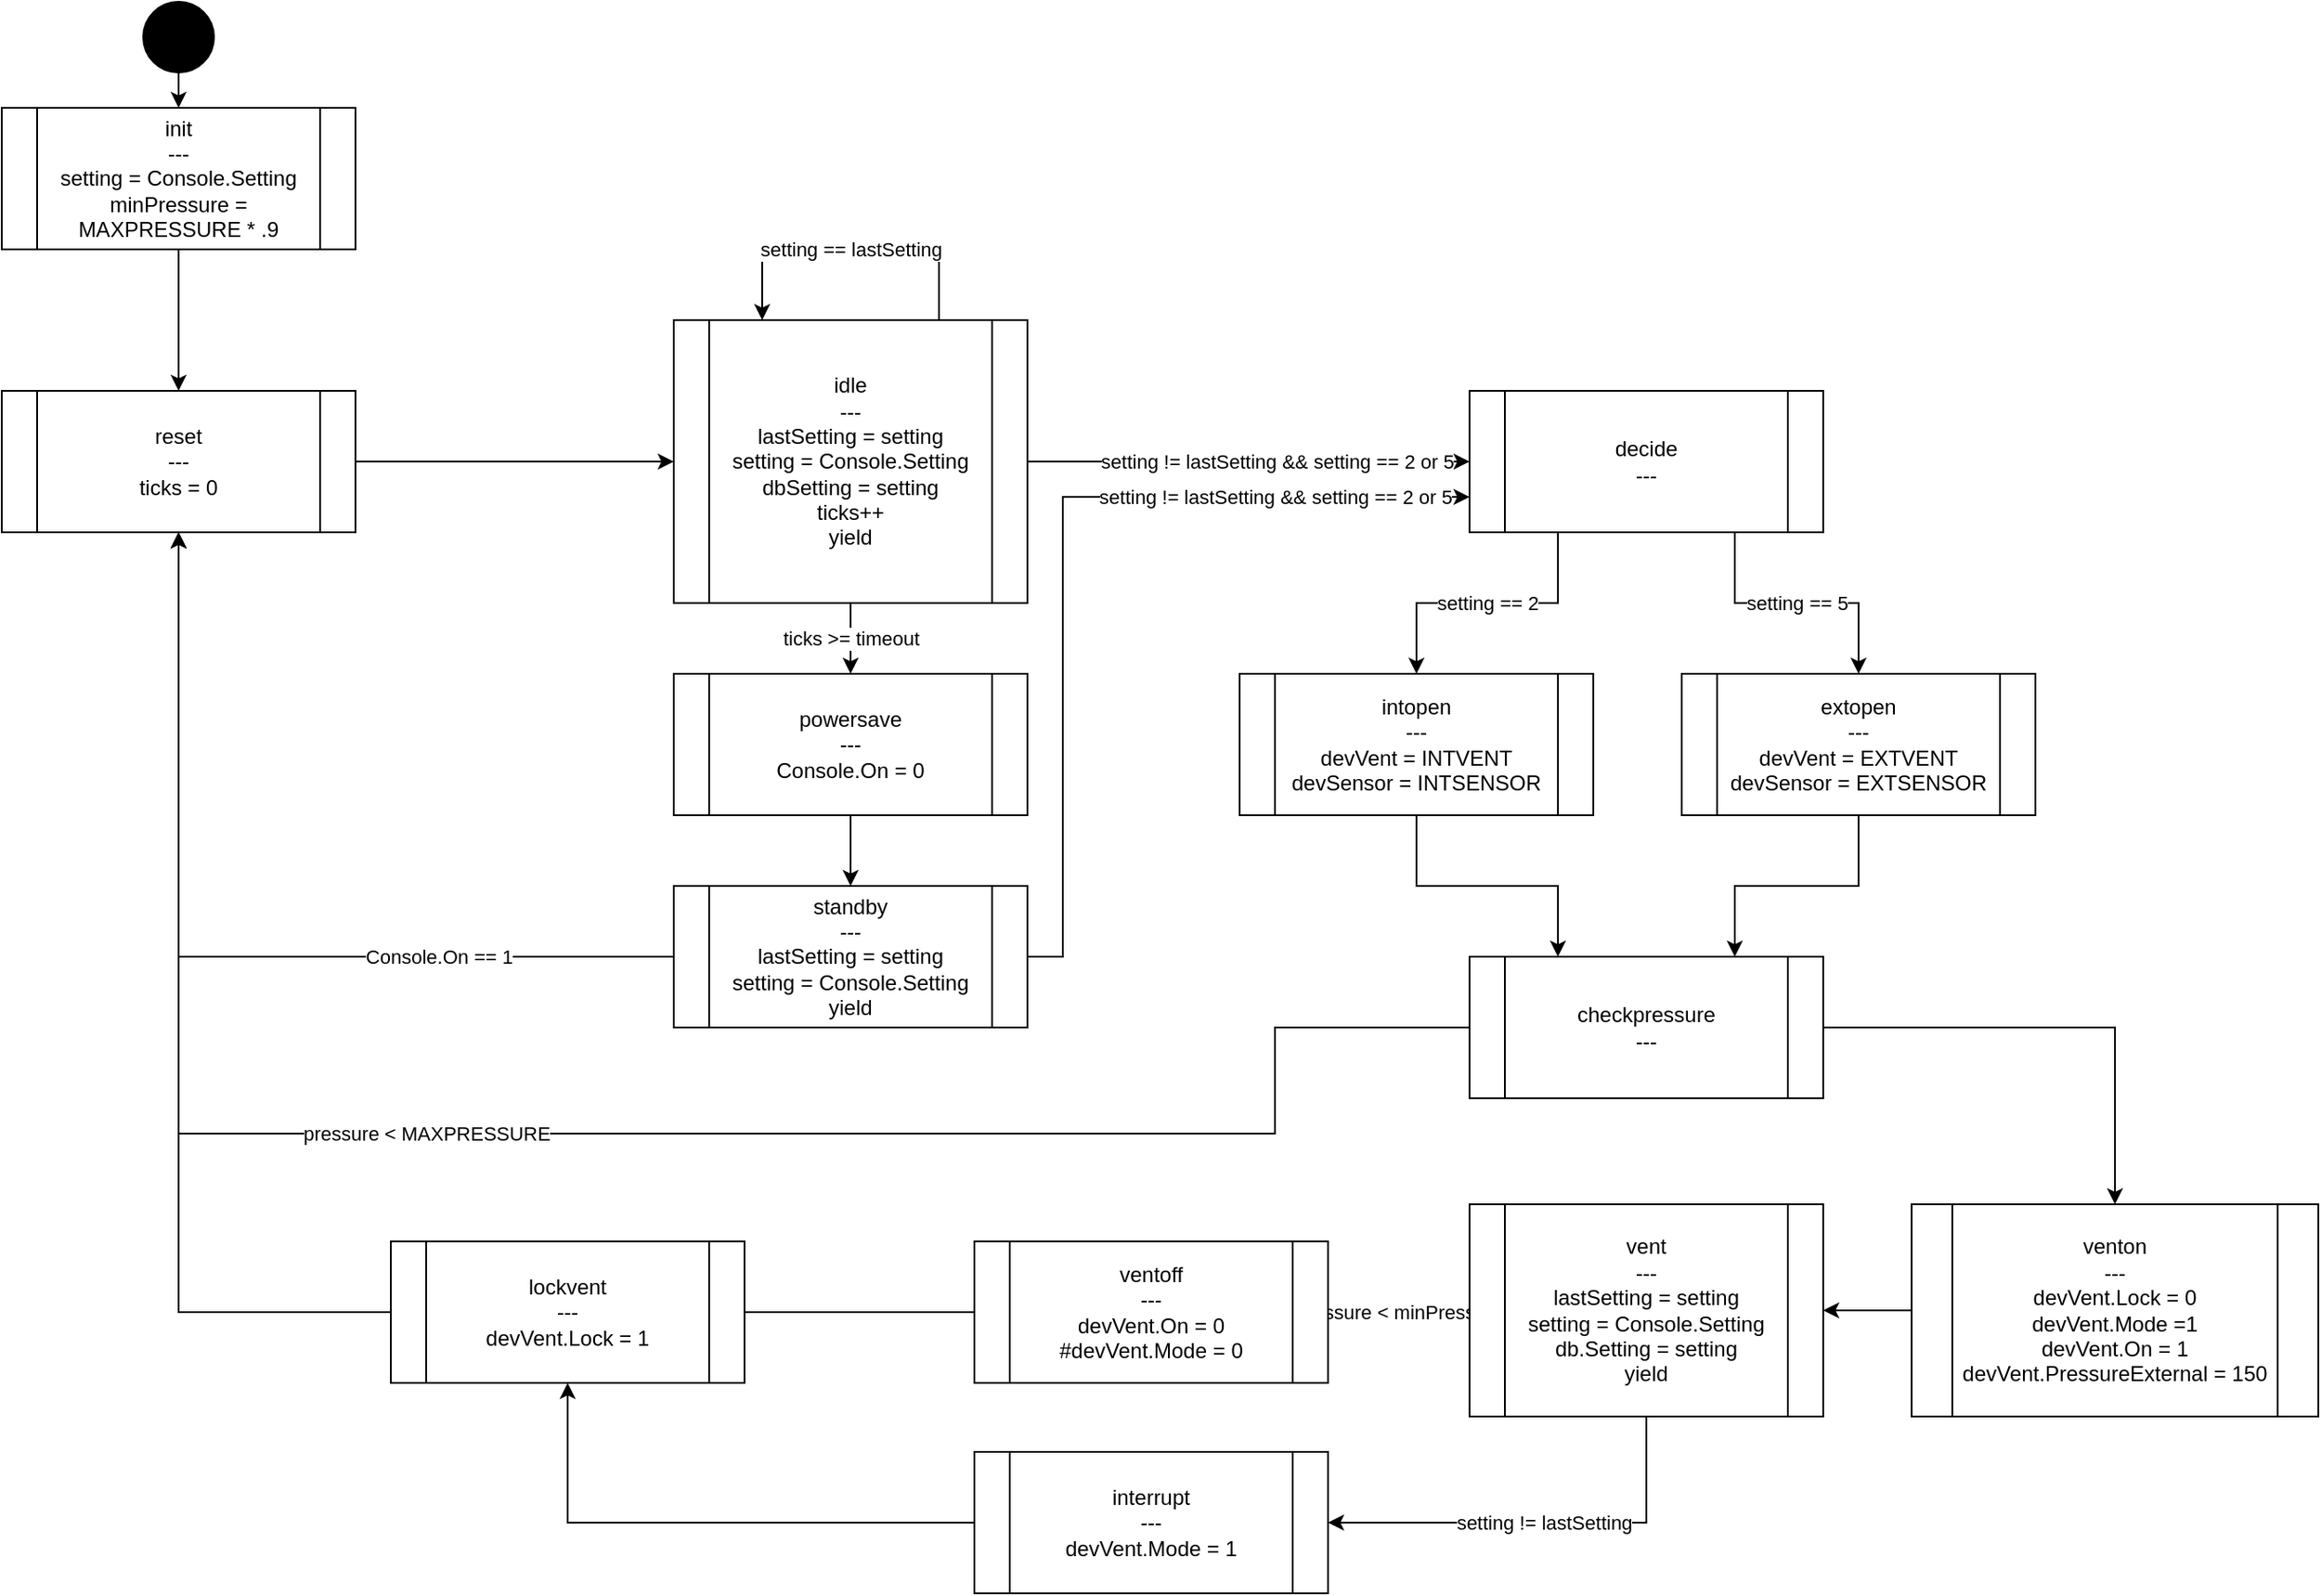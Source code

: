 <mxfile version="17.4.2" type="device"><diagram id="WjzMCz5cW0PldS_9bLKK" name="Page-1"><mxGraphModel dx="1422" dy="865" grid="1" gridSize="20" guides="1" tooltips="1" connect="1" arrows="1" fold="1" page="1" pageScale="1" pageWidth="850" pageHeight="1100" math="0" shadow="0"><root><mxCell id="0"/><mxCell id="1" parent="0"/><mxCell id="rk5oXhjm5HisSccfo7RU-9" value="ticks &amp;gt;= timeout" style="edgeStyle=orthogonalEdgeStyle;rounded=0;orthogonalLoop=1;jettySize=auto;html=1;entryX=0.5;entryY=0;entryDx=0;entryDy=0;horizontal=1;exitX=0.5;exitY=1;exitDx=0;exitDy=0;" parent="1" source="rk5oXhjm5HisSccfo7RU-2" target="rk5oXhjm5HisSccfo7RU-7" edge="1"><mxGeometry relative="1" as="geometry"><mxPoint x="600" y="400" as="sourcePoint"/></mxGeometry></mxCell><mxCell id="jqnOy9VGXWSSoWR_YB4v-8" style="edgeStyle=orthogonalEdgeStyle;rounded=0;orthogonalLoop=1;jettySize=auto;html=1;entryX=0;entryY=0.5;entryDx=0;entryDy=0;" edge="1" parent="1" source="rk5oXhjm5HisSccfo7RU-2" target="jqnOy9VGXWSSoWR_YB4v-7"><mxGeometry relative="1" as="geometry"/></mxCell><mxCell id="jqnOy9VGXWSSoWR_YB4v-9" value="setting != lastSetting &amp;amp;&amp;amp; setting == 2 or 5" style="edgeLabel;html=1;align=center;verticalAlign=middle;resizable=0;points=[];" vertex="1" connectable="0" parent="jqnOy9VGXWSSoWR_YB4v-8"><mxGeometry x="-0.317" y="-1" relative="1" as="geometry"><mxPoint x="55" y="-1" as="offset"/></mxGeometry></mxCell><mxCell id="rk5oXhjm5HisSccfo7RU-2" value="idle&lt;br&gt;---&lt;br&gt;lastSetting = setting&lt;br&gt;setting = Console.Setting&lt;br&gt;dbSetting = setting&lt;br&gt;ticks++&lt;br&gt;yield" style="shape=process;whiteSpace=wrap;html=1;backgroundOutline=1;" parent="1" vertex="1"><mxGeometry x="460" y="200" width="200" height="160" as="geometry"/></mxCell><mxCell id="jqnOy9VGXWSSoWR_YB4v-13" style="edgeStyle=orthogonalEdgeStyle;rounded=0;orthogonalLoop=1;jettySize=auto;html=1;entryX=0.25;entryY=0;entryDx=0;entryDy=0;" edge="1" parent="1" source="rk5oXhjm5HisSccfo7RU-4" target="jqnOy9VGXWSSoWR_YB4v-15"><mxGeometry relative="1" as="geometry"/></mxCell><mxCell id="rk5oXhjm5HisSccfo7RU-4" value="intopen&lt;br&gt;---&lt;br&gt;devVent = INTVENT&lt;br&gt;devSensor = INTSENSOR" style="shape=process;whiteSpace=wrap;html=1;backgroundOutline=1;" parent="1" vertex="1"><mxGeometry x="780" y="400" width="200" height="80" as="geometry"/></mxCell><mxCell id="rk5oXhjm5HisSccfo7RU-10" value="Console.On == 1" style="edgeStyle=orthogonalEdgeStyle;rounded=0;orthogonalLoop=1;jettySize=auto;html=1;exitX=0;exitY=0.5;exitDx=0;exitDy=0;horizontal=1;entryX=0.5;entryY=1;entryDx=0;entryDy=0;" parent="1" source="rk5oXhjm5HisSccfo7RU-28" target="jqnOy9VGXWSSoWR_YB4v-4" edge="1"><mxGeometry x="-0.489" relative="1" as="geometry"><mxPoint x="260" y="400" as="targetPoint"/><mxPoint as="offset"/></mxGeometry></mxCell><mxCell id="rk5oXhjm5HisSccfo7RU-29" style="edgeStyle=orthogonalEdgeStyle;rounded=0;orthogonalLoop=1;jettySize=auto;html=1;exitX=0.5;exitY=1;exitDx=0;exitDy=0;entryX=0.5;entryY=0;entryDx=0;entryDy=0;" parent="1" source="rk5oXhjm5HisSccfo7RU-7" target="rk5oXhjm5HisSccfo7RU-28" edge="1"><mxGeometry relative="1" as="geometry"/></mxCell><mxCell id="rk5oXhjm5HisSccfo7RU-7" value="powersave&lt;br&gt;---&lt;br&gt;Console.On = 0" style="shape=process;whiteSpace=wrap;html=1;backgroundOutline=1;" parent="1" vertex="1"><mxGeometry x="460" y="400" width="200" height="80" as="geometry"/></mxCell><mxCell id="jqnOy9VGXWSSoWR_YB4v-14" style="edgeStyle=orthogonalEdgeStyle;rounded=0;orthogonalLoop=1;jettySize=auto;html=1;entryX=0.75;entryY=0;entryDx=0;entryDy=0;" edge="1" parent="1" source="rk5oXhjm5HisSccfo7RU-11" target="jqnOy9VGXWSSoWR_YB4v-15"><mxGeometry relative="1" as="geometry"/></mxCell><mxCell id="rk5oXhjm5HisSccfo7RU-11" value="extopen&lt;br&gt;---&lt;br&gt;devVent = EXTVENT&lt;br&gt;devSensor = EXTSENSOR" style="shape=process;whiteSpace=wrap;html=1;backgroundOutline=1;" parent="1" vertex="1"><mxGeometry x="1030" y="400" width="200" height="80" as="geometry"/></mxCell><mxCell id="rk5oXhjm5HisSccfo7RU-17" value="pressure &amp;lt; minPressure" style="edgeStyle=orthogonalEdgeStyle;rounded=0;orthogonalLoop=1;jettySize=auto;html=1;exitX=0;exitY=0.5;exitDx=0;exitDy=0;entryX=1;entryY=0.5;entryDx=0;entryDy=0;" parent="1" source="rk5oXhjm5HisSccfo7RU-15" target="rk5oXhjm5HisSccfo7RU-26" edge="1"><mxGeometry relative="1" as="geometry"><mxPoint x="775" y="910" as="targetPoint"/></mxGeometry></mxCell><mxCell id="jqnOy9VGXWSSoWR_YB4v-17" value="setting != lastSetting" style="edgeStyle=orthogonalEdgeStyle;rounded=0;orthogonalLoop=1;jettySize=auto;html=1;entryX=1;entryY=0.5;entryDx=0;entryDy=0;exitX=0.5;exitY=1;exitDx=0;exitDy=0;" edge="1" parent="1" source="rk5oXhjm5HisSccfo7RU-15" target="jqnOy9VGXWSSoWR_YB4v-26"><mxGeometry x="-0.013" relative="1" as="geometry"><Array as="points"><mxPoint x="1010" y="880"/></Array><mxPoint as="offset"/></mxGeometry></mxCell><mxCell id="rk5oXhjm5HisSccfo7RU-15" value="vent&lt;br&gt;---&lt;br&gt;lastSetting = setting&lt;br&gt;setting = Console.Setting&lt;br&gt;db.Setting = setting&lt;br&gt;yield" style="shape=process;whiteSpace=wrap;html=1;backgroundOutline=1;" parent="1" vertex="1"><mxGeometry x="910" y="700" width="200" height="120" as="geometry"/></mxCell><mxCell id="rk5oXhjm5HisSccfo7RU-20" style="edgeStyle=orthogonalEdgeStyle;rounded=0;orthogonalLoop=1;jettySize=auto;html=1;entryX=0;entryY=0.5;entryDx=0;entryDy=0;sketch=0;exitX=1;exitY=0.5;exitDx=0;exitDy=0;" parent="1" source="jqnOy9VGXWSSoWR_YB4v-4" target="rk5oXhjm5HisSccfo7RU-2" edge="1"><mxGeometry relative="1" as="geometry"><mxPoint x="320" y="300" as="sourcePoint"/></mxGeometry></mxCell><mxCell id="jqnOy9VGXWSSoWR_YB4v-2" style="edgeStyle=orthogonalEdgeStyle;rounded=0;orthogonalLoop=1;jettySize=auto;html=1;exitX=0.5;exitY=1;exitDx=0;exitDy=0;entryX=0.5;entryY=0;entryDx=0;entryDy=0;" edge="1" parent="1" source="rk5oXhjm5HisSccfo7RU-21" target="jqnOy9VGXWSSoWR_YB4v-1"><mxGeometry relative="1" as="geometry"/></mxCell><mxCell id="rk5oXhjm5HisSccfo7RU-21" value="" style="ellipse;whiteSpace=wrap;html=1;aspect=fixed;fillColor=#000000;" parent="1" vertex="1"><mxGeometry x="160" y="20" width="40" height="40" as="geometry"/></mxCell><mxCell id="rk5oXhjm5HisSccfo7RU-27" style="edgeStyle=orthogonalEdgeStyle;rounded=0;orthogonalLoop=1;jettySize=auto;html=1;exitX=0;exitY=0.5;exitDx=0;exitDy=0;entryX=0.5;entryY=1;entryDx=0;entryDy=0;" parent="1" source="rk5oXhjm5HisSccfo7RU-26" target="jqnOy9VGXWSSoWR_YB4v-4" edge="1"><mxGeometry relative="1" as="geometry"><mxPoint x="200" y="400" as="targetPoint"/></mxGeometry></mxCell><mxCell id="rk5oXhjm5HisSccfo7RU-26" value="ventoff&lt;br&gt;---&lt;br&gt;devVent.On = 0&lt;br&gt;#devVent.Mode = 0" style="shape=process;whiteSpace=wrap;html=1;backgroundOutline=1;" parent="1" vertex="1"><mxGeometry x="630" y="721" width="200" height="80" as="geometry"/></mxCell><mxCell id="jqnOy9VGXWSSoWR_YB4v-10" value="setting != lastSetting &amp;amp;&amp;amp; setting == 2 or 5" style="edgeStyle=orthogonalEdgeStyle;rounded=0;orthogonalLoop=1;jettySize=auto;html=1;entryX=0;entryY=0.75;entryDx=0;entryDy=0;" edge="1" parent="1" source="rk5oXhjm5HisSccfo7RU-28" target="jqnOy9VGXWSSoWR_YB4v-7"><mxGeometry x="0.569" relative="1" as="geometry"><Array as="points"><mxPoint x="680" y="560"/><mxPoint x="680" y="300"/></Array><mxPoint as="offset"/></mxGeometry></mxCell><mxCell id="rk5oXhjm5HisSccfo7RU-28" value="standby&lt;br&gt;---&lt;br&gt;lastSetting = setting&lt;br&gt;setting = Console.Setting&lt;br&gt;yield" style="shape=process;whiteSpace=wrap;html=1;backgroundOutline=1;" parent="1" vertex="1"><mxGeometry x="460" y="520" width="200" height="80" as="geometry"/></mxCell><mxCell id="jqnOy9VGXWSSoWR_YB4v-3" style="edgeStyle=orthogonalEdgeStyle;rounded=0;orthogonalLoop=1;jettySize=auto;html=1;exitX=0.5;exitY=1;exitDx=0;exitDy=0;entryX=0.5;entryY=0;entryDx=0;entryDy=0;" edge="1" parent="1" source="jqnOy9VGXWSSoWR_YB4v-1" target="jqnOy9VGXWSSoWR_YB4v-4"><mxGeometry relative="1" as="geometry"><mxPoint x="200" y="240" as="targetPoint"/></mxGeometry></mxCell><mxCell id="jqnOy9VGXWSSoWR_YB4v-1" value="init&lt;br&gt;---&lt;br&gt;setting = Console.Setting&lt;br&gt;minPressure = MAXPRESSURE * .9" style="shape=process;whiteSpace=wrap;html=1;backgroundOutline=1;" vertex="1" parent="1"><mxGeometry x="80" y="80" width="200" height="80" as="geometry"/></mxCell><mxCell id="jqnOy9VGXWSSoWR_YB4v-4" value="reset&lt;br&gt;---&lt;br&gt;ticks = 0" style="shape=process;whiteSpace=wrap;html=1;backgroundOutline=1;" vertex="1" parent="1"><mxGeometry x="80" y="240" width="200" height="80" as="geometry"/></mxCell><mxCell id="jqnOy9VGXWSSoWR_YB4v-6" value="setting == lastSetting" style="edgeStyle=orthogonalEdgeStyle;rounded=0;orthogonalLoop=1;jettySize=auto;html=1;exitX=0.75;exitY=0;exitDx=0;exitDy=0;entryX=0.25;entryY=0;entryDx=0;entryDy=0;" edge="1" parent="1" source="rk5oXhjm5HisSccfo7RU-2" target="rk5oXhjm5HisSccfo7RU-2"><mxGeometry relative="1" as="geometry"><Array as="points"><mxPoint x="610" y="160"/><mxPoint x="510" y="160"/></Array><mxPoint as="offset"/></mxGeometry></mxCell><mxCell id="jqnOy9VGXWSSoWR_YB4v-11" value="setting == 2" style="edgeStyle=orthogonalEdgeStyle;rounded=0;orthogonalLoop=1;jettySize=auto;html=1;exitX=0.25;exitY=1;exitDx=0;exitDy=0;entryX=0.5;entryY=0;entryDx=0;entryDy=0;" edge="1" parent="1" source="jqnOy9VGXWSSoWR_YB4v-7" target="rk5oXhjm5HisSccfo7RU-4"><mxGeometry relative="1" as="geometry"/></mxCell><mxCell id="jqnOy9VGXWSSoWR_YB4v-12" value="setting == 5" style="edgeStyle=orthogonalEdgeStyle;rounded=0;orthogonalLoop=1;jettySize=auto;html=1;exitX=0.75;exitY=1;exitDx=0;exitDy=0;entryX=0.5;entryY=0;entryDx=0;entryDy=0;" edge="1" parent="1" source="jqnOy9VGXWSSoWR_YB4v-7" target="rk5oXhjm5HisSccfo7RU-11"><mxGeometry relative="1" as="geometry"/></mxCell><mxCell id="jqnOy9VGXWSSoWR_YB4v-7" value="decide&lt;br&gt;---" style="shape=process;whiteSpace=wrap;html=1;backgroundOutline=1;" vertex="1" parent="1"><mxGeometry x="910" y="240" width="200" height="80" as="geometry"/></mxCell><mxCell id="jqnOy9VGXWSSoWR_YB4v-16" value="pressure &amp;lt; MAXPRESSURE" style="edgeStyle=orthogonalEdgeStyle;rounded=0;orthogonalLoop=1;jettySize=auto;html=1;exitX=0;exitY=0.5;exitDx=0;exitDy=0;" edge="1" parent="1" source="jqnOy9VGXWSSoWR_YB4v-15"><mxGeometry x="0.15" relative="1" as="geometry"><mxPoint x="180" y="320" as="targetPoint"/><Array as="points"><mxPoint x="800" y="600"/><mxPoint x="800" y="660"/><mxPoint x="180" y="660"/></Array><mxPoint as="offset"/></mxGeometry></mxCell><mxCell id="jqnOy9VGXWSSoWR_YB4v-20" style="edgeStyle=orthogonalEdgeStyle;rounded=0;orthogonalLoop=1;jettySize=auto;html=1;entryX=0.5;entryY=0;entryDx=0;entryDy=0;" edge="1" parent="1" source="jqnOy9VGXWSSoWR_YB4v-15" target="jqnOy9VGXWSSoWR_YB4v-19"><mxGeometry relative="1" as="geometry"/></mxCell><mxCell id="jqnOy9VGXWSSoWR_YB4v-15" value="checkpressure&lt;br&gt;---" style="shape=process;whiteSpace=wrap;html=1;backgroundOutline=1;" vertex="1" parent="1"><mxGeometry x="910" y="560" width="200" height="80" as="geometry"/></mxCell><mxCell id="jqnOy9VGXWSSoWR_YB4v-23" style="edgeStyle=orthogonalEdgeStyle;rounded=0;orthogonalLoop=1;jettySize=auto;html=1;entryX=1;entryY=0.5;entryDx=0;entryDy=0;" edge="1" parent="1" source="jqnOy9VGXWSSoWR_YB4v-19" target="rk5oXhjm5HisSccfo7RU-15"><mxGeometry relative="1" as="geometry"/></mxCell><mxCell id="jqnOy9VGXWSSoWR_YB4v-19" value="venton&lt;br&gt;---&lt;br&gt;devVent.Lock = 0&lt;br&gt;devVent.Mode =1&lt;br&gt;devVent.On = 1&lt;br&gt;devVent.PressureExternal = 150" style="shape=process;whiteSpace=wrap;html=1;backgroundOutline=1;" vertex="1" parent="1"><mxGeometry x="1160" y="700" width="230" height="120" as="geometry"/></mxCell><mxCell id="jqnOy9VGXWSSoWR_YB4v-24" value="lockvent&lt;br&gt;---&lt;br&gt;devVent.Lock = 1" style="shape=process;whiteSpace=wrap;html=1;backgroundOutline=1;" vertex="1" parent="1"><mxGeometry x="300" y="721" width="200" height="80" as="geometry"/></mxCell><mxCell id="jqnOy9VGXWSSoWR_YB4v-27" style="edgeStyle=orthogonalEdgeStyle;rounded=0;orthogonalLoop=1;jettySize=auto;html=1;entryX=0.5;entryY=1;entryDx=0;entryDy=0;" edge="1" parent="1" source="jqnOy9VGXWSSoWR_YB4v-26" target="jqnOy9VGXWSSoWR_YB4v-24"><mxGeometry relative="1" as="geometry"/></mxCell><mxCell id="jqnOy9VGXWSSoWR_YB4v-26" value="interrupt&lt;br&gt;---&lt;br&gt;devVent.Mode = 1" style="shape=process;whiteSpace=wrap;html=1;backgroundOutline=1;" vertex="1" parent="1"><mxGeometry x="630" y="840" width="200" height="80" as="geometry"/></mxCell></root></mxGraphModel></diagram></mxfile>